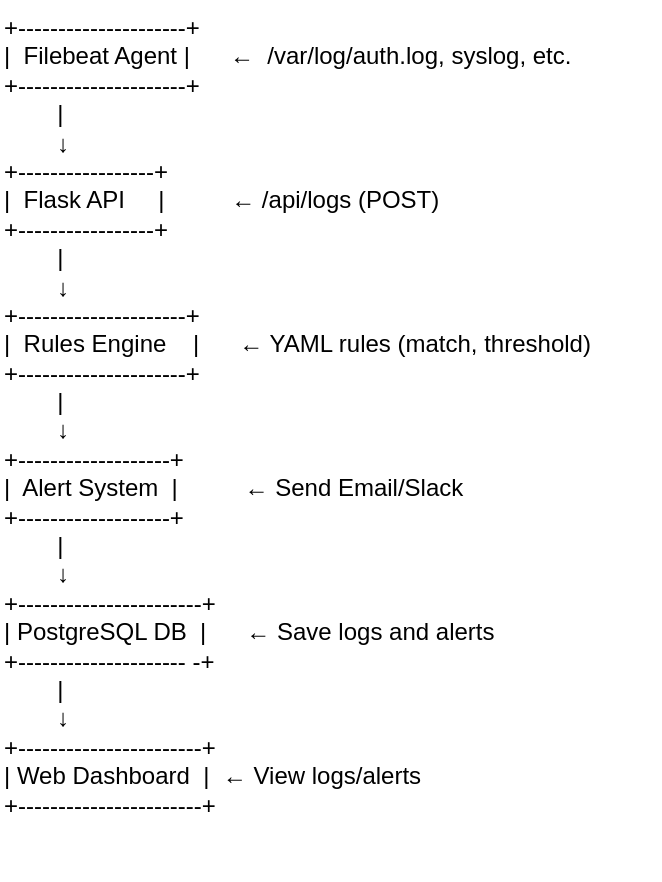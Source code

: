 <mxfile version="27.1.6">
  <diagram name="Page-1" id="EbQRoATn8F9ZB28LpZmu">
    <mxGraphModel dx="588" dy="637" grid="1" gridSize="10" guides="1" tooltips="1" connect="1" arrows="1" fold="1" page="1" pageScale="1" pageWidth="850" pageHeight="1100" math="0" shadow="0">
      <root>
        <mxCell id="0" />
        <mxCell id="1" parent="0" />
        <UserObject label="+---------------------+&#xa;|  Filebeat Agent |      ←  /var/log/auth.log, syslog, etc.&#xa;+---------------------+&#xa;        |&#xa;        ↓&#xa;+-----------------+&#xa;|  Flask API     |          ← /api/logs (POST)&#xa;+-----------------+&#xa;        |&#xa;        ↓&#xa;+---------------------+&#xa;|  Rules Engine    |      ← YAML rules (match, threshold)&#xa;+---------------------+&#xa;        |&#xa;        ↓&#xa;+-------------------+&#xa;|  Alert System  |          ← Send Email/Slack&#xa;+-------------------+&#xa;        |&#xa;        ↓&#xa;+-----------------------+&#xa;| PostgreSQL DB  |      ← Save logs and alerts&#xa;+--------------------- -+&#xa;        |&#xa;        ↓&#xa;+-----------------------+&#xa;| Web Dashboard  |  ← View logs/alerts&#xa;+-----------------------+" link="+----------------+&#xa;|  Filebeat Agent|  ←  /var/log/auth.log, syslog, etc.&#xa;+----------------+&#xa;        |&#xa;        ↓&#xa;+----------------+&#xa;|  Flask API     |  ← /api/logs (POST)&#xa;+----------------+&#xa;        |&#xa;        ↓&#xa;+---------------------+&#xa;|  Rules Engine       |  ← YAML rules (match, threshold)&#xa;+---------------------+&#xa;        |&#xa;        ↓&#xa;+----------------+&#xa;|  Alert System  |  ← Send Email/Slack&#xa;+----------------+&#xa;        |&#xa;        ↓&#xa;+----------------+&#xa;| PostgreSQL DB  |  ← Save logs and alerts&#xa;+----------------+&#xa;        |&#xa;        ↓&#xa;+----------------+&#xa;| Web Dashboard  |  ← View logs/alerts&#xa;+----------------+" id="RSVieABwPAUDVVj8xB9q-1">
          <mxCell style="text;whiteSpace=wrap;" vertex="1" parent="1">
            <mxGeometry x="270" y="200" width="330" height="440" as="geometry" />
          </mxCell>
        </UserObject>
      </root>
    </mxGraphModel>
  </diagram>
</mxfile>
